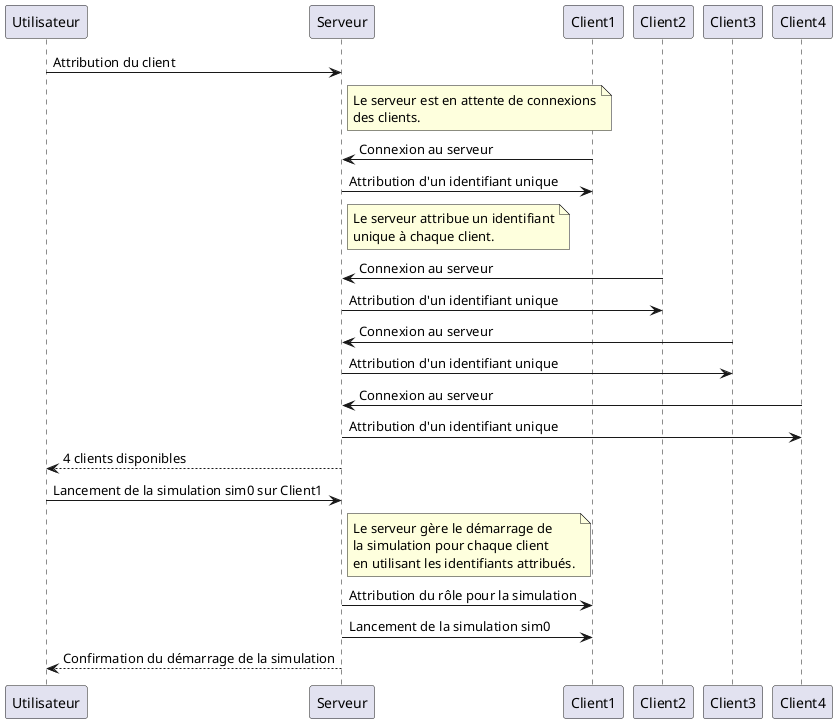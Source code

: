 @startuml

participant Utilisateur
participant Serveur
participant Client1
participant Client2
participant Client3
participant Client4


Utilisateur -> Serveur: Attribution du client


note right of Serveur
    Le serveur est en attente de connexions
    des clients.
end note

Client1 -> Serveur: Connexion au serveur
Serveur -> Client1: Attribution d'un identifiant unique

note right of Serveur
    Le serveur attribue un identifiant
    unique à chaque client.
end note

Client2 -> Serveur: Connexion au serveur
Serveur -> Client2: Attribution d'un identifiant unique

Client3 -> Serveur: Connexion au serveur
Serveur -> Client3: Attribution d'un identifiant unique

Client4 -> Serveur: Connexion au serveur
Serveur -> Client4: Attribution d'un identifiant unique

Serveur --> Utilisateur: 4 clients disponibles
Utilisateur -> Serveur: Lancement de la simulation sim0 sur Client1


note right of Serveur
    Le serveur gère le démarrage de
    la simulation pour chaque client
    en utilisant les identifiants attribués.
end note

Serveur -> Client1: Attribution du rôle pour la simulation
Serveur -> Client1: Lancement de la simulation sim0
Serveur --> Utilisateur: Confirmation du démarrage de la simulation

@enduml
